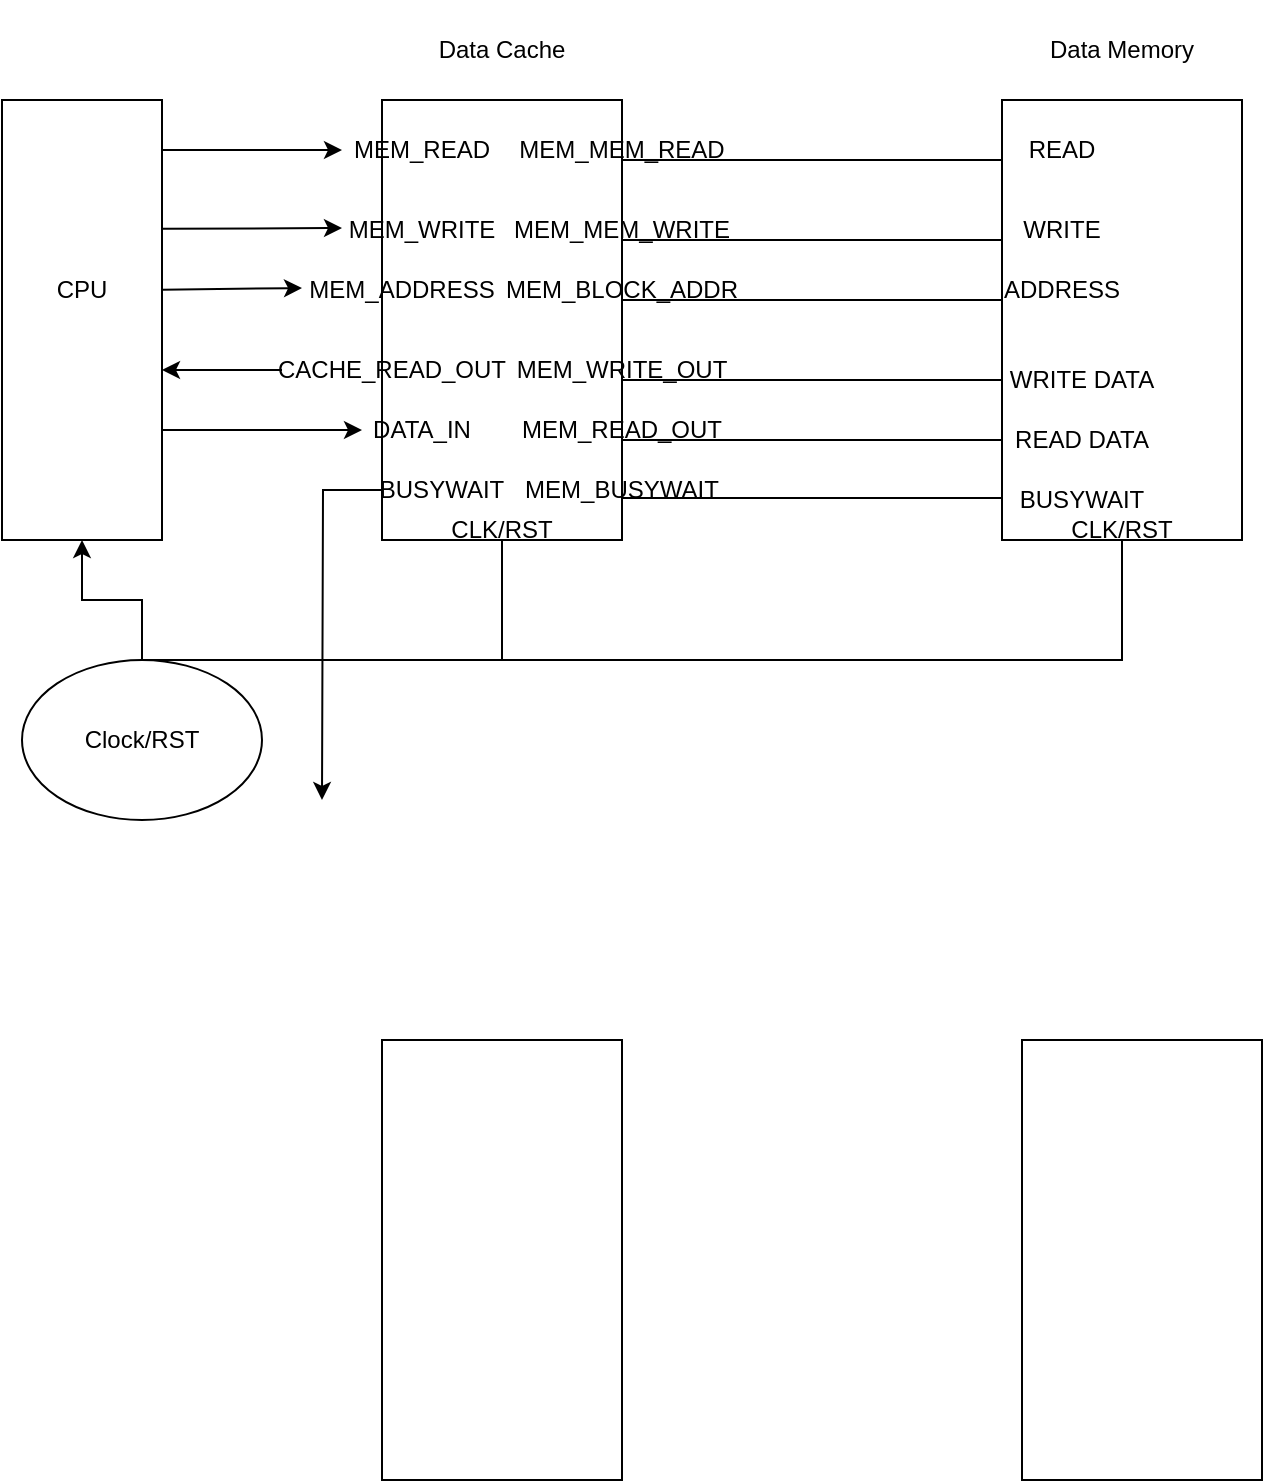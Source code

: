 <mxfile version="21.2.9" type="device">
  <diagram name="Page-1" id="PmiE2N26T2N1is4KfL54">
    <mxGraphModel dx="1235" dy="636" grid="1" gridSize="10" guides="1" tooltips="1" connect="1" arrows="1" fold="1" page="1" pageScale="1" pageWidth="1100" pageHeight="850" math="0" shadow="0">
      <root>
        <mxCell id="0" />
        <mxCell id="1" parent="0" />
        <mxCell id="xy6_3U6pciNhFgjVNXpE-2" value="" style="rounded=0;whiteSpace=wrap;html=1;" vertex="1" parent="1">
          <mxGeometry x="280" y="100" width="120" height="220" as="geometry" />
        </mxCell>
        <mxCell id="xy6_3U6pciNhFgjVNXpE-3" value="Data Cache" style="text;html=1;strokeColor=none;fillColor=none;align=center;verticalAlign=middle;whiteSpace=wrap;rounded=0;" vertex="1" parent="1">
          <mxGeometry x="300" y="55" width="80" height="40" as="geometry" />
        </mxCell>
        <mxCell id="xy6_3U6pciNhFgjVNXpE-4" value="" style="rounded=0;whiteSpace=wrap;html=1;" vertex="1" parent="1">
          <mxGeometry x="590" y="100" width="120" height="220" as="geometry" />
        </mxCell>
        <mxCell id="xy6_3U6pciNhFgjVNXpE-5" value="Data Memory" style="text;html=1;strokeColor=none;fillColor=none;align=center;verticalAlign=middle;whiteSpace=wrap;rounded=0;" vertex="1" parent="1">
          <mxGeometry x="600" y="50" width="100" height="50" as="geometry" />
        </mxCell>
        <mxCell id="xy6_3U6pciNhFgjVNXpE-42" value="" style="edgeStyle=orthogonalEdgeStyle;rounded=0;orthogonalLoop=1;jettySize=auto;html=1;" edge="1" parent="1" source="xy6_3U6pciNhFgjVNXpE-7" target="xy6_3U6pciNhFgjVNXpE-26">
          <mxGeometry relative="1" as="geometry" />
        </mxCell>
        <mxCell id="xy6_3U6pciNhFgjVNXpE-7" value="Clock/RST" style="ellipse;whiteSpace=wrap;html=1;" vertex="1" parent="1">
          <mxGeometry x="100" y="380" width="120" height="80" as="geometry" />
        </mxCell>
        <mxCell id="xy6_3U6pciNhFgjVNXpE-8" value="" style="endArrow=none;html=1;rounded=0;exitX=0.5;exitY=0;exitDx=0;exitDy=0;entryX=0.5;entryY=1;entryDx=0;entryDy=0;" edge="1" parent="1" source="xy6_3U6pciNhFgjVNXpE-7" target="xy6_3U6pciNhFgjVNXpE-2">
          <mxGeometry width="50" height="50" relative="1" as="geometry">
            <mxPoint x="480" y="300" as="sourcePoint" />
            <mxPoint x="530" y="250" as="targetPoint" />
            <Array as="points">
              <mxPoint x="340" y="380" />
            </Array>
          </mxGeometry>
        </mxCell>
        <mxCell id="xy6_3U6pciNhFgjVNXpE-9" value="" style="endArrow=none;html=1;rounded=0;entryX=0.5;entryY=1;entryDx=0;entryDy=0;" edge="1" parent="1" target="xy6_3U6pciNhFgjVNXpE-4">
          <mxGeometry width="50" height="50" relative="1" as="geometry">
            <mxPoint x="340" y="380" as="sourcePoint" />
            <mxPoint x="650" y="380" as="targetPoint" />
            <Array as="points">
              <mxPoint x="650" y="380" />
            </Array>
          </mxGeometry>
        </mxCell>
        <mxCell id="xy6_3U6pciNhFgjVNXpE-10" value="CLK/RST" style="text;html=1;strokeColor=none;fillColor=none;align=center;verticalAlign=middle;whiteSpace=wrap;rounded=0;" vertex="1" parent="1">
          <mxGeometry x="620" y="300" width="60" height="30" as="geometry" />
        </mxCell>
        <mxCell id="xy6_3U6pciNhFgjVNXpE-13" value="CLK/RST" style="text;html=1;strokeColor=none;fillColor=none;align=center;verticalAlign=middle;whiteSpace=wrap;rounded=0;" vertex="1" parent="1">
          <mxGeometry x="310" y="300" width="60" height="30" as="geometry" />
        </mxCell>
        <mxCell id="xy6_3U6pciNhFgjVNXpE-14" value="" style="endArrow=none;html=1;rounded=0;entryX=0;entryY=0;entryDx=0;entryDy=0;exitX=1;exitY=0;exitDx=0;exitDy=0;" edge="1" parent="1">
          <mxGeometry width="50" height="50" relative="1" as="geometry">
            <mxPoint x="400" y="170" as="sourcePoint" />
            <mxPoint x="590" y="170" as="targetPoint" />
          </mxGeometry>
        </mxCell>
        <mxCell id="xy6_3U6pciNhFgjVNXpE-15" value="" style="endArrow=none;html=1;rounded=0;entryX=0;entryY=0;entryDx=0;entryDy=0;exitX=1;exitY=0;exitDx=0;exitDy=0;" edge="1" parent="1">
          <mxGeometry width="50" height="50" relative="1" as="geometry">
            <mxPoint x="400" y="130" as="sourcePoint" />
            <mxPoint x="590" y="130" as="targetPoint" />
          </mxGeometry>
        </mxCell>
        <mxCell id="xy6_3U6pciNhFgjVNXpE-16" value="READ" style="text;html=1;strokeColor=none;fillColor=none;align=center;verticalAlign=middle;whiteSpace=wrap;rounded=0;" vertex="1" parent="1">
          <mxGeometry x="590" y="110" width="60" height="30" as="geometry" />
        </mxCell>
        <mxCell id="xy6_3U6pciNhFgjVNXpE-17" value="WRITE" style="text;html=1;strokeColor=none;fillColor=none;align=center;verticalAlign=middle;whiteSpace=wrap;rounded=0;" vertex="1" parent="1">
          <mxGeometry x="590" y="150" width="60" height="30" as="geometry" />
        </mxCell>
        <mxCell id="xy6_3U6pciNhFgjVNXpE-19" value="ADDRESS" style="text;html=1;strokeColor=none;fillColor=none;align=center;verticalAlign=middle;whiteSpace=wrap;rounded=0;" vertex="1" parent="1">
          <mxGeometry x="590" y="180" width="60" height="30" as="geometry" />
        </mxCell>
        <mxCell id="xy6_3U6pciNhFgjVNXpE-20" value="" style="endArrow=none;html=1;rounded=0;entryX=0;entryY=0;entryDx=0;entryDy=0;exitX=1;exitY=0;exitDx=0;exitDy=0;" edge="1" parent="1">
          <mxGeometry width="50" height="50" relative="1" as="geometry">
            <mxPoint x="400" y="299" as="sourcePoint" />
            <mxPoint x="590" y="299" as="targetPoint" />
          </mxGeometry>
        </mxCell>
        <mxCell id="xy6_3U6pciNhFgjVNXpE-21" value="BUSYWAIT" style="text;html=1;strokeColor=none;fillColor=none;align=center;verticalAlign=middle;whiteSpace=wrap;rounded=0;" vertex="1" parent="1">
          <mxGeometry x="600" y="285" width="60" height="30" as="geometry" />
        </mxCell>
        <mxCell id="xy6_3U6pciNhFgjVNXpE-22" value="" style="endArrow=none;html=1;rounded=0;entryX=0;entryY=0;entryDx=0;entryDy=0;exitX=1;exitY=0;exitDx=0;exitDy=0;" edge="1" parent="1">
          <mxGeometry width="50" height="50" relative="1" as="geometry">
            <mxPoint x="400" y="240" as="sourcePoint" />
            <mxPoint x="590" y="240" as="targetPoint" />
          </mxGeometry>
        </mxCell>
        <mxCell id="xy6_3U6pciNhFgjVNXpE-23" value="WRITE DATA" style="text;html=1;strokeColor=none;fillColor=none;align=center;verticalAlign=middle;whiteSpace=wrap;rounded=0;" vertex="1" parent="1">
          <mxGeometry x="590" y="225" width="80" height="30" as="geometry" />
        </mxCell>
        <mxCell id="xy6_3U6pciNhFgjVNXpE-24" value="" style="endArrow=none;html=1;rounded=0;entryX=0;entryY=0;entryDx=0;entryDy=0;exitX=1;exitY=0;exitDx=0;exitDy=0;" edge="1" parent="1">
          <mxGeometry width="50" height="50" relative="1" as="geometry">
            <mxPoint x="400" y="270" as="sourcePoint" />
            <mxPoint x="590" y="270" as="targetPoint" />
          </mxGeometry>
        </mxCell>
        <mxCell id="xy6_3U6pciNhFgjVNXpE-25" value="READ DATA" style="text;html=1;strokeColor=none;fillColor=none;align=center;verticalAlign=middle;whiteSpace=wrap;rounded=0;" vertex="1" parent="1">
          <mxGeometry x="590" y="255" width="80" height="30" as="geometry" />
        </mxCell>
        <mxCell id="xy6_3U6pciNhFgjVNXpE-26" value="" style="rounded=0;whiteSpace=wrap;html=1;" vertex="1" parent="1">
          <mxGeometry x="90" y="100" width="80" height="220" as="geometry" />
        </mxCell>
        <mxCell id="xy6_3U6pciNhFgjVNXpE-27" value="CPU" style="text;html=1;strokeColor=none;fillColor=none;align=center;verticalAlign=middle;whiteSpace=wrap;rounded=0;" vertex="1" parent="1">
          <mxGeometry x="100" y="180" width="60" height="30" as="geometry" />
        </mxCell>
        <mxCell id="xy6_3U6pciNhFgjVNXpE-28" value="MEM_MEM_READ" style="text;html=1;strokeColor=none;fillColor=none;align=center;verticalAlign=middle;whiteSpace=wrap;rounded=0;" vertex="1" parent="1">
          <mxGeometry x="370" y="110" width="60" height="30" as="geometry" />
        </mxCell>
        <mxCell id="xy6_3U6pciNhFgjVNXpE-29" value="MEM_MEM_WRITE" style="text;html=1;strokeColor=none;fillColor=none;align=center;verticalAlign=middle;whiteSpace=wrap;rounded=0;" vertex="1" parent="1">
          <mxGeometry x="370" y="150" width="60" height="30" as="geometry" />
        </mxCell>
        <mxCell id="xy6_3U6pciNhFgjVNXpE-62" value="" style="edgeStyle=orthogonalEdgeStyle;rounded=0;orthogonalLoop=1;jettySize=auto;html=1;" edge="1" parent="1" source="xy6_3U6pciNhFgjVNXpE-31">
          <mxGeometry relative="1" as="geometry">
            <mxPoint x="250" y="450" as="targetPoint" />
          </mxGeometry>
        </mxCell>
        <mxCell id="xy6_3U6pciNhFgjVNXpE-31" value="BUSYWAIT" style="text;html=1;strokeColor=none;fillColor=none;align=center;verticalAlign=middle;whiteSpace=wrap;rounded=0;" vertex="1" parent="1">
          <mxGeometry x="280" y="280" width="60" height="30" as="geometry" />
        </mxCell>
        <mxCell id="xy6_3U6pciNhFgjVNXpE-34" value="MEM_BLOCK_ADDR" style="text;html=1;strokeColor=none;fillColor=none;align=center;verticalAlign=middle;whiteSpace=wrap;rounded=0;" vertex="1" parent="1">
          <mxGeometry x="370" y="180" width="60" height="30" as="geometry" />
        </mxCell>
        <mxCell id="xy6_3U6pciNhFgjVNXpE-38" value="" style="endArrow=none;html=1;rounded=0;entryX=0;entryY=0;entryDx=0;entryDy=0;exitX=1;exitY=0;exitDx=0;exitDy=0;" edge="1" parent="1">
          <mxGeometry width="50" height="50" relative="1" as="geometry">
            <mxPoint x="400" y="200" as="sourcePoint" />
            <mxPoint x="590" y="200" as="targetPoint" />
          </mxGeometry>
        </mxCell>
        <mxCell id="xy6_3U6pciNhFgjVNXpE-41" value="MEM_WRITE_OUT" style="text;html=1;strokeColor=none;fillColor=none;align=center;verticalAlign=middle;whiteSpace=wrap;rounded=0;" vertex="1" parent="1">
          <mxGeometry x="370" y="220" width="60" height="30" as="geometry" />
        </mxCell>
        <mxCell id="xy6_3U6pciNhFgjVNXpE-43" value="MEM_BUSYWAIT" style="text;html=1;strokeColor=none;fillColor=none;align=center;verticalAlign=middle;whiteSpace=wrap;rounded=0;" vertex="1" parent="1">
          <mxGeometry x="370" y="280" width="60" height="30" as="geometry" />
        </mxCell>
        <mxCell id="xy6_3U6pciNhFgjVNXpE-44" value="MEM_READ_OUT" style="text;html=1;strokeColor=none;fillColor=none;align=center;verticalAlign=middle;whiteSpace=wrap;rounded=0;" vertex="1" parent="1">
          <mxGeometry x="370" y="250" width="60" height="30" as="geometry" />
        </mxCell>
        <mxCell id="xy6_3U6pciNhFgjVNXpE-45" value="MEM_READ" style="text;html=1;strokeColor=none;fillColor=none;align=center;verticalAlign=middle;whiteSpace=wrap;rounded=0;" vertex="1" parent="1">
          <mxGeometry x="270" y="110" width="60" height="30" as="geometry" />
        </mxCell>
        <mxCell id="xy6_3U6pciNhFgjVNXpE-47" value="MEM_WRITE" style="text;html=1;strokeColor=none;fillColor=none;align=center;verticalAlign=middle;whiteSpace=wrap;rounded=0;" vertex="1" parent="1">
          <mxGeometry x="270" y="150" width="60" height="30" as="geometry" />
        </mxCell>
        <mxCell id="xy6_3U6pciNhFgjVNXpE-50" value="MEM_ADDRESS" style="text;html=1;strokeColor=none;fillColor=none;align=center;verticalAlign=middle;whiteSpace=wrap;rounded=0;" vertex="1" parent="1">
          <mxGeometry x="260" y="180" width="60" height="30" as="geometry" />
        </mxCell>
        <mxCell id="xy6_3U6pciNhFgjVNXpE-53" value="" style="endArrow=classic;html=1;rounded=0;" edge="1" parent="1">
          <mxGeometry width="50" height="50" relative="1" as="geometry">
            <mxPoint x="170" y="125" as="sourcePoint" />
            <mxPoint x="260" y="125" as="targetPoint" />
          </mxGeometry>
        </mxCell>
        <mxCell id="xy6_3U6pciNhFgjVNXpE-54" value="" style="endArrow=classic;html=1;rounded=0;" edge="1" parent="1">
          <mxGeometry width="50" height="50" relative="1" as="geometry">
            <mxPoint x="170" y="164.41" as="sourcePoint" />
            <mxPoint x="260" y="164" as="targetPoint" />
          </mxGeometry>
        </mxCell>
        <mxCell id="xy6_3U6pciNhFgjVNXpE-55" value="" style="endArrow=classic;html=1;rounded=0;" edge="1" parent="1">
          <mxGeometry width="50" height="50" relative="1" as="geometry">
            <mxPoint x="170" y="194.82" as="sourcePoint" />
            <mxPoint x="240" y="194" as="targetPoint" />
          </mxGeometry>
        </mxCell>
        <mxCell id="xy6_3U6pciNhFgjVNXpE-58" value="" style="edgeStyle=orthogonalEdgeStyle;rounded=0;orthogonalLoop=1;jettySize=auto;html=1;" edge="1" parent="1" source="xy6_3U6pciNhFgjVNXpE-56">
          <mxGeometry relative="1" as="geometry">
            <mxPoint x="170" y="235" as="targetPoint" />
          </mxGeometry>
        </mxCell>
        <mxCell id="xy6_3U6pciNhFgjVNXpE-56" value="CACHE_READ_OUT" style="text;html=1;strokeColor=none;fillColor=none;align=center;verticalAlign=middle;whiteSpace=wrap;rounded=0;" vertex="1" parent="1">
          <mxGeometry x="230" y="220" width="110" height="30" as="geometry" />
        </mxCell>
        <mxCell id="xy6_3U6pciNhFgjVNXpE-59" value="DATA_IN" style="text;html=1;strokeColor=none;fillColor=none;align=center;verticalAlign=middle;whiteSpace=wrap;rounded=0;" vertex="1" parent="1">
          <mxGeometry x="270" y="250" width="60" height="30" as="geometry" />
        </mxCell>
        <mxCell id="xy6_3U6pciNhFgjVNXpE-61" value="" style="endArrow=classic;html=1;rounded=0;exitX=1;exitY=0.75;exitDx=0;exitDy=0;entryX=0;entryY=0.5;entryDx=0;entryDy=0;" edge="1" parent="1" source="xy6_3U6pciNhFgjVNXpE-26" target="xy6_3U6pciNhFgjVNXpE-59">
          <mxGeometry width="50" height="50" relative="1" as="geometry">
            <mxPoint x="490" y="300" as="sourcePoint" />
            <mxPoint x="540" y="250" as="targetPoint" />
          </mxGeometry>
        </mxCell>
        <mxCell id="xy6_3U6pciNhFgjVNXpE-63" value="" style="rounded=0;whiteSpace=wrap;html=1;" vertex="1" parent="1">
          <mxGeometry x="600" y="570" width="120" height="220" as="geometry" />
        </mxCell>
        <mxCell id="xy6_3U6pciNhFgjVNXpE-64" value="" style="rounded=0;whiteSpace=wrap;html=1;" vertex="1" parent="1">
          <mxGeometry x="280" y="570" width="120" height="220" as="geometry" />
        </mxCell>
      </root>
    </mxGraphModel>
  </diagram>
</mxfile>
